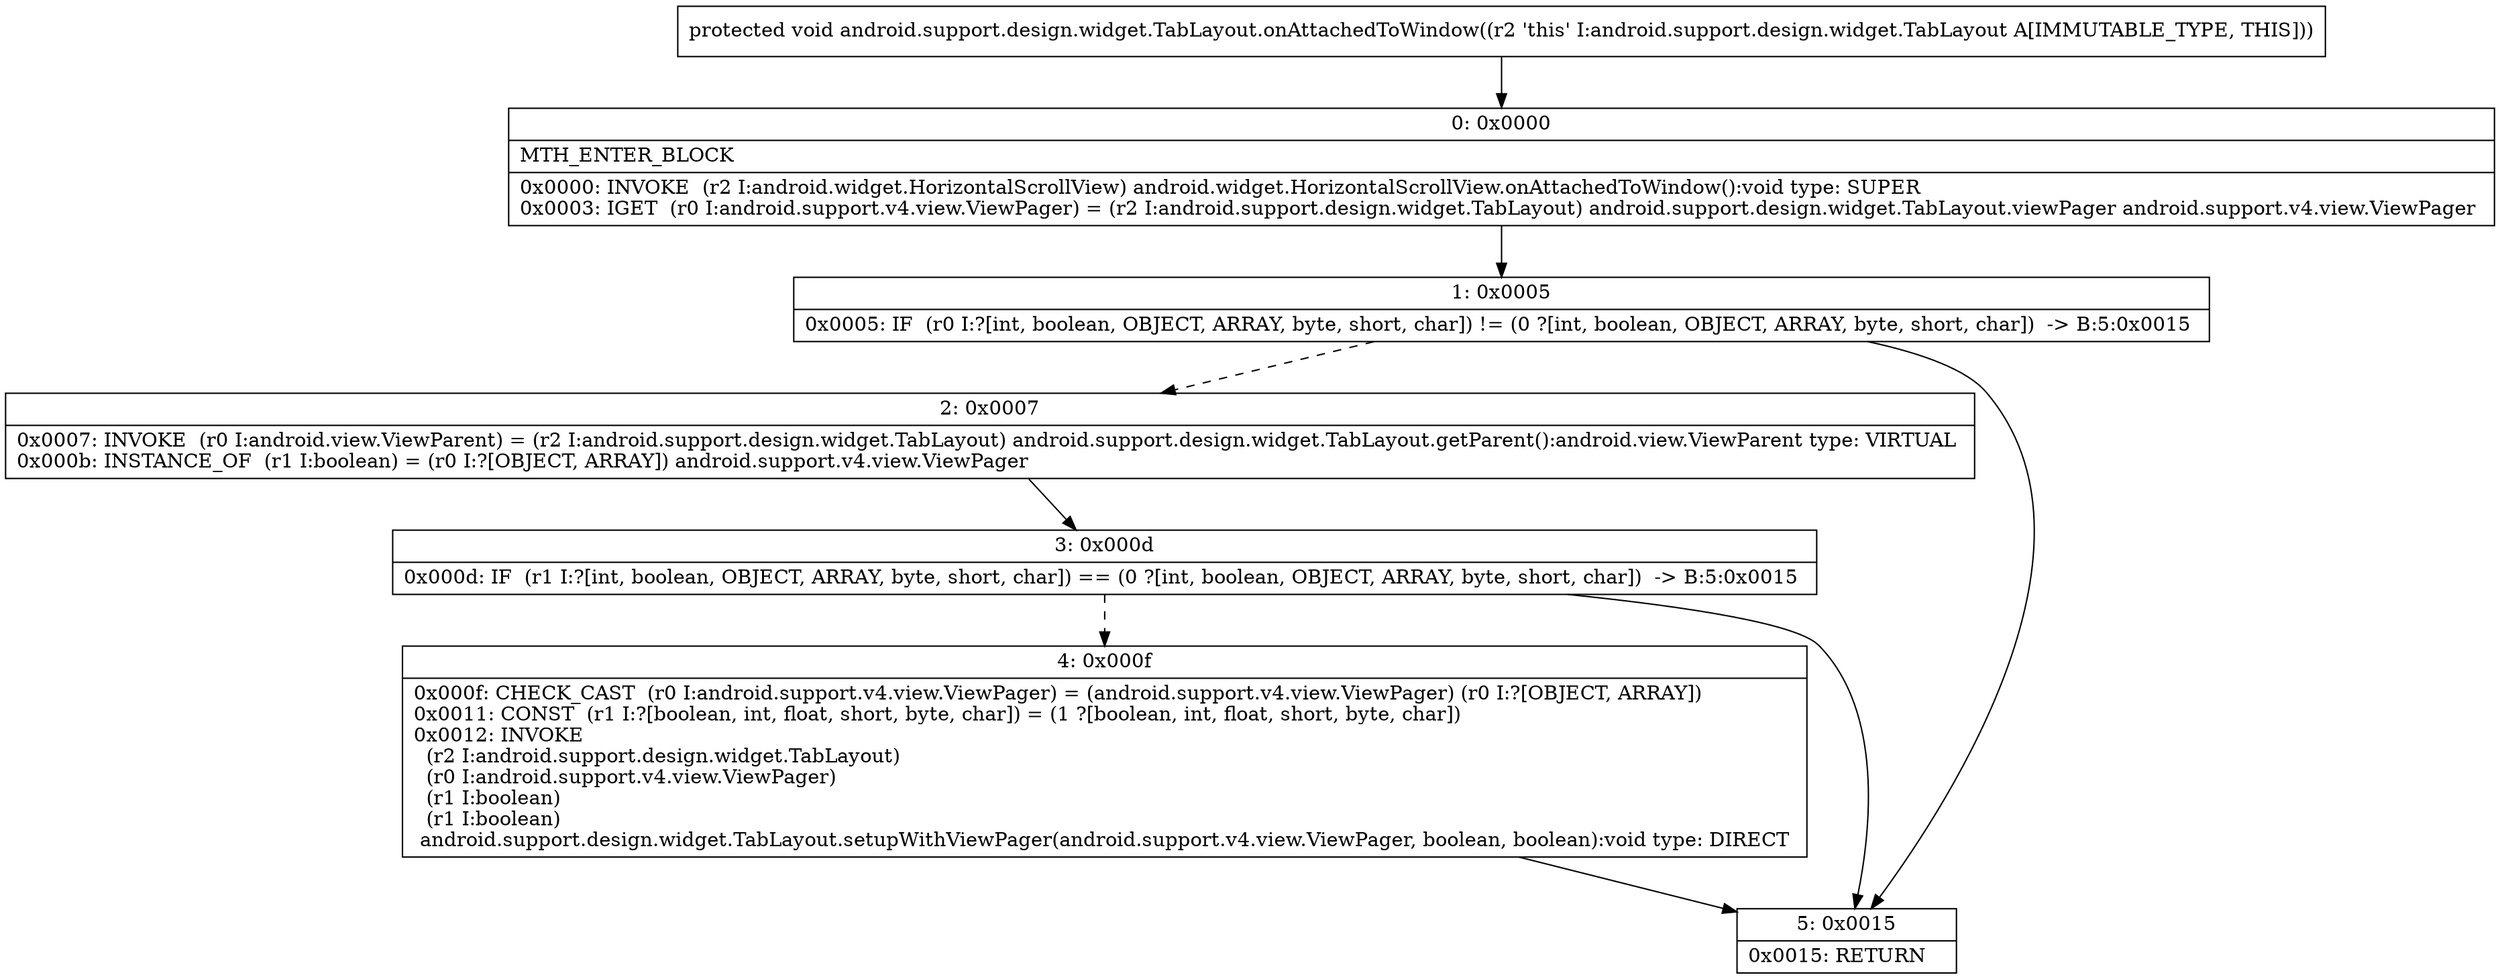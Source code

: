 digraph "CFG forandroid.support.design.widget.TabLayout.onAttachedToWindow()V" {
Node_0 [shape=record,label="{0\:\ 0x0000|MTH_ENTER_BLOCK\l|0x0000: INVOKE  (r2 I:android.widget.HorizontalScrollView) android.widget.HorizontalScrollView.onAttachedToWindow():void type: SUPER \l0x0003: IGET  (r0 I:android.support.v4.view.ViewPager) = (r2 I:android.support.design.widget.TabLayout) android.support.design.widget.TabLayout.viewPager android.support.v4.view.ViewPager \l}"];
Node_1 [shape=record,label="{1\:\ 0x0005|0x0005: IF  (r0 I:?[int, boolean, OBJECT, ARRAY, byte, short, char]) != (0 ?[int, boolean, OBJECT, ARRAY, byte, short, char])  \-\> B:5:0x0015 \l}"];
Node_2 [shape=record,label="{2\:\ 0x0007|0x0007: INVOKE  (r0 I:android.view.ViewParent) = (r2 I:android.support.design.widget.TabLayout) android.support.design.widget.TabLayout.getParent():android.view.ViewParent type: VIRTUAL \l0x000b: INSTANCE_OF  (r1 I:boolean) = (r0 I:?[OBJECT, ARRAY]) android.support.v4.view.ViewPager \l}"];
Node_3 [shape=record,label="{3\:\ 0x000d|0x000d: IF  (r1 I:?[int, boolean, OBJECT, ARRAY, byte, short, char]) == (0 ?[int, boolean, OBJECT, ARRAY, byte, short, char])  \-\> B:5:0x0015 \l}"];
Node_4 [shape=record,label="{4\:\ 0x000f|0x000f: CHECK_CAST  (r0 I:android.support.v4.view.ViewPager) = (android.support.v4.view.ViewPager) (r0 I:?[OBJECT, ARRAY]) \l0x0011: CONST  (r1 I:?[boolean, int, float, short, byte, char]) = (1 ?[boolean, int, float, short, byte, char]) \l0x0012: INVOKE  \l  (r2 I:android.support.design.widget.TabLayout)\l  (r0 I:android.support.v4.view.ViewPager)\l  (r1 I:boolean)\l  (r1 I:boolean)\l android.support.design.widget.TabLayout.setupWithViewPager(android.support.v4.view.ViewPager, boolean, boolean):void type: DIRECT \l}"];
Node_5 [shape=record,label="{5\:\ 0x0015|0x0015: RETURN   \l}"];
MethodNode[shape=record,label="{protected void android.support.design.widget.TabLayout.onAttachedToWindow((r2 'this' I:android.support.design.widget.TabLayout A[IMMUTABLE_TYPE, THIS])) }"];
MethodNode -> Node_0;
Node_0 -> Node_1;
Node_1 -> Node_2[style=dashed];
Node_1 -> Node_5;
Node_2 -> Node_3;
Node_3 -> Node_4[style=dashed];
Node_3 -> Node_5;
Node_4 -> Node_5;
}

